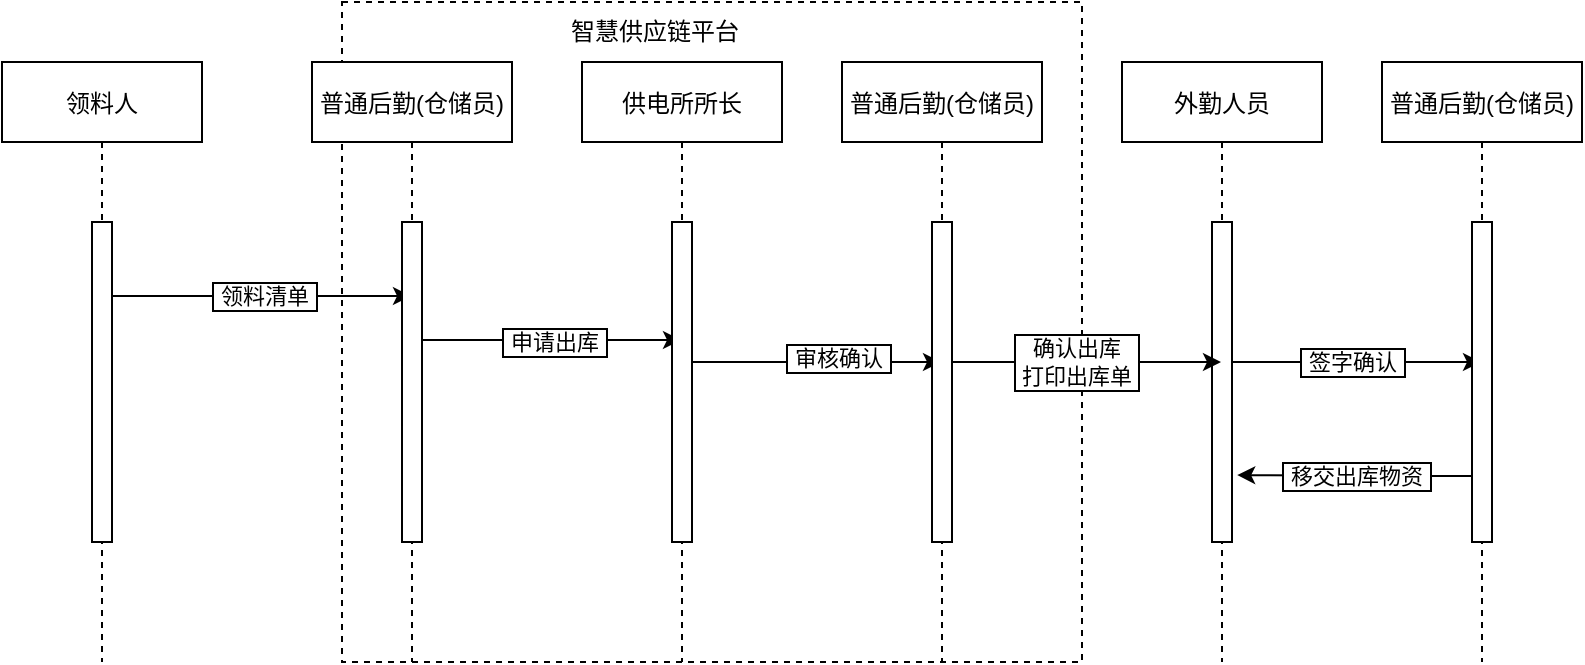 <mxfile version="17.1.0" type="github">
  <diagram id="kgpKYQtTHZ0yAKxKKP6v" name="Page-1">
    <mxGraphModel dx="1038" dy="539" grid="1" gridSize="10" guides="1" tooltips="1" connect="1" arrows="1" fold="1" page="1" pageScale="1" pageWidth="850" pageHeight="1100" math="0" shadow="0">
      <root>
        <mxCell id="0" />
        <mxCell id="1" parent="0" />
        <mxCell id="c2XQxgMK0aHP51GLpQOd-15" value="" style="group" parent="1" vertex="1" connectable="0">
          <mxGeometry x="220" y="60" width="370" height="330" as="geometry" />
        </mxCell>
        <mxCell id="c2XQxgMK0aHP51GLpQOd-16" value="" style="rounded=0;whiteSpace=wrap;html=1;dashed=1;" parent="c2XQxgMK0aHP51GLpQOd-15" vertex="1">
          <mxGeometry width="370.0" height="330" as="geometry" />
        </mxCell>
        <mxCell id="c2XQxgMK0aHP51GLpQOd-17" value="智慧供应链平台" style="text;html=1;strokeColor=none;fillColor=none;align=center;verticalAlign=middle;whiteSpace=wrap;rounded=0;dashed=1;" parent="c2XQxgMK0aHP51GLpQOd-15" vertex="1">
          <mxGeometry width="313.077" height="30" as="geometry" />
        </mxCell>
        <mxCell id="c2XQxgMK0aHP51GLpQOd-5" value="" style="edgeStyle=orthogonalEdgeStyle;rounded=0;orthogonalLoop=1;jettySize=auto;html=1;" parent="1" edge="1">
          <mxGeometry relative="1" as="geometry">
            <mxPoint x="99.5" y="207" as="sourcePoint" />
            <mxPoint x="254.5" y="207" as="targetPoint" />
          </mxGeometry>
        </mxCell>
        <mxCell id="c2XQxgMK0aHP51GLpQOd-6" value="&amp;nbsp;领料清单&amp;nbsp;" style="edgeLabel;html=1;align=center;verticalAlign=middle;resizable=0;points=[];labelBorderColor=default;" parent="c2XQxgMK0aHP51GLpQOd-5" vertex="1" connectable="0">
          <mxGeometry x="-0.235" y="-3" relative="1" as="geometry">
            <mxPoint x="22" y="-3" as="offset" />
          </mxGeometry>
        </mxCell>
        <mxCell id="3nuBFxr9cyL0pnOWT2aG-5" value="领料人" style="shape=umlLifeline;perimeter=lifelinePerimeter;container=1;collapsible=0;recursiveResize=0;rounded=0;shadow=0;strokeWidth=1;" parent="1" vertex="1">
          <mxGeometry x="50" y="90" width="100" height="300" as="geometry" />
        </mxCell>
        <mxCell id="3nuBFxr9cyL0pnOWT2aG-6" value="" style="points=[];perimeter=orthogonalPerimeter;rounded=0;shadow=0;strokeWidth=1;" parent="3nuBFxr9cyL0pnOWT2aG-5" vertex="1">
          <mxGeometry x="45" y="80" width="10" height="160" as="geometry" />
        </mxCell>
        <mxCell id="c2XQxgMK0aHP51GLpQOd-9" value="" style="edgeStyle=orthogonalEdgeStyle;rounded=0;orthogonalLoop=1;jettySize=auto;html=1;" parent="1" edge="1">
          <mxGeometry relative="1" as="geometry">
            <mxPoint x="254.5" y="229" as="sourcePoint" />
            <mxPoint x="389.5" y="229" as="targetPoint" />
          </mxGeometry>
        </mxCell>
        <mxCell id="c2XQxgMK0aHP51GLpQOd-10" value="&amp;nbsp;申请出库&amp;nbsp;" style="edgeLabel;html=1;align=center;verticalAlign=middle;resizable=0;points=[];labelBorderColor=default;" parent="c2XQxgMK0aHP51GLpQOd-9" vertex="1" connectable="0">
          <mxGeometry x="0.19" y="-1" relative="1" as="geometry">
            <mxPoint x="-9" as="offset" />
          </mxGeometry>
        </mxCell>
        <mxCell id="c2XQxgMK0aHP51GLpQOd-3" value="普通后勤(仓储员)" style="shape=umlLifeline;perimeter=lifelinePerimeter;container=1;collapsible=0;recursiveResize=0;rounded=0;shadow=0;strokeWidth=1;" parent="1" vertex="1">
          <mxGeometry x="205" y="90" width="100" height="300" as="geometry" />
        </mxCell>
        <mxCell id="c2XQxgMK0aHP51GLpQOd-4" value="" style="points=[];perimeter=orthogonalPerimeter;rounded=0;shadow=0;strokeWidth=1;" parent="c2XQxgMK0aHP51GLpQOd-3" vertex="1">
          <mxGeometry x="45" y="80" width="10" height="160" as="geometry" />
        </mxCell>
        <mxCell id="c2XQxgMK0aHP51GLpQOd-13" value="" style="edgeStyle=orthogonalEdgeStyle;rounded=0;orthogonalLoop=1;jettySize=auto;html=1;" parent="1" source="c2XQxgMK0aHP51GLpQOd-7" target="c2XQxgMK0aHP51GLpQOd-11" edge="1">
          <mxGeometry relative="1" as="geometry" />
        </mxCell>
        <mxCell id="c2XQxgMK0aHP51GLpQOd-14" value="&amp;nbsp;审核确认&amp;nbsp;" style="edgeLabel;html=1;align=center;verticalAlign=middle;resizable=0;points=[];labelBorderColor=default;" parent="c2XQxgMK0aHP51GLpQOd-13" vertex="1" connectable="0">
          <mxGeometry x="0.311" y="2" relative="1" as="geometry">
            <mxPoint as="offset" />
          </mxGeometry>
        </mxCell>
        <mxCell id="c2XQxgMK0aHP51GLpQOd-7" value="供电所所长" style="shape=umlLifeline;perimeter=lifelinePerimeter;container=1;collapsible=0;recursiveResize=0;rounded=0;shadow=0;strokeWidth=1;" parent="1" vertex="1">
          <mxGeometry x="340" y="90" width="100" height="300" as="geometry" />
        </mxCell>
        <mxCell id="c2XQxgMK0aHP51GLpQOd-8" value="" style="points=[];perimeter=orthogonalPerimeter;rounded=0;shadow=0;strokeWidth=1;" parent="c2XQxgMK0aHP51GLpQOd-7" vertex="1">
          <mxGeometry x="45" y="80" width="10" height="160" as="geometry" />
        </mxCell>
        <mxCell id="c2XQxgMK0aHP51GLpQOd-11" value="普通后勤(仓储员)" style="shape=umlLifeline;perimeter=lifelinePerimeter;container=1;collapsible=0;recursiveResize=0;rounded=0;shadow=0;strokeWidth=1;" parent="1" vertex="1">
          <mxGeometry x="470" y="90" width="100" height="300" as="geometry" />
        </mxCell>
        <mxCell id="c2XQxgMK0aHP51GLpQOd-12" value="" style="points=[];perimeter=orthogonalPerimeter;rounded=0;shadow=0;strokeWidth=1;" parent="c2XQxgMK0aHP51GLpQOd-11" vertex="1">
          <mxGeometry x="45" y="80" width="10" height="160" as="geometry" />
        </mxCell>
        <mxCell id="zFgI9-fbcwyWUuV6etYy-3" value="&amp;nbsp;签字确认&amp;nbsp;" style="edgeStyle=orthogonalEdgeStyle;rounded=0;orthogonalLoop=1;jettySize=auto;html=1;labelBorderColor=default;" edge="1" parent="1" source="2hFVGvoKUABZpyY9VB4k-7" target="zFgI9-fbcwyWUuV6etYy-1">
          <mxGeometry relative="1" as="geometry" />
        </mxCell>
        <mxCell id="2hFVGvoKUABZpyY9VB4k-7" value="外勤人员" style="shape=umlLifeline;perimeter=lifelinePerimeter;container=1;collapsible=0;recursiveResize=0;rounded=0;shadow=0;strokeWidth=1;" parent="1" vertex="1">
          <mxGeometry x="610" y="90" width="100" height="300" as="geometry" />
        </mxCell>
        <mxCell id="2hFVGvoKUABZpyY9VB4k-8" value="" style="points=[];perimeter=orthogonalPerimeter;rounded=0;shadow=0;strokeWidth=1;" parent="2hFVGvoKUABZpyY9VB4k-7" vertex="1">
          <mxGeometry x="45" y="80" width="10" height="160" as="geometry" />
        </mxCell>
        <mxCell id="2hFVGvoKUABZpyY9VB4k-13" value="&lt;span style=&quot;color: rgb(0 , 0 , 0) ; font-family: &amp;#34;helvetica&amp;#34; ; font-size: 11px ; font-style: normal ; font-weight: 400 ; letter-spacing: normal ; text-align: center ; text-indent: 0px ; text-transform: none ; word-spacing: 0px ; background-color: rgb(255 , 255 , 255) ; display: inline ; float: none&quot;&gt;确认出库&lt;/span&gt;&lt;br style=&quot;color: rgb(0 , 0 , 0) ; font-family: &amp;#34;helvetica&amp;#34; ; font-size: 11px ; font-style: normal ; font-weight: 400 ; letter-spacing: normal ; text-align: center ; text-indent: 0px ; text-transform: none ; word-spacing: 0px&quot;&gt;&lt;span style=&quot;color: rgb(0 , 0 , 0) ; font-family: &amp;#34;helvetica&amp;#34; ; font-size: 11px ; font-style: normal ; font-weight: 400 ; letter-spacing: normal ; text-align: center ; text-indent: 0px ; text-transform: none ; word-spacing: 0px ; background-color: rgb(255 , 255 , 255) ; display: inline ; float: none&quot;&gt;&amp;nbsp;打印出库单&amp;nbsp;&lt;/span&gt;" style="edgeStyle=orthogonalEdgeStyle;rounded=0;orthogonalLoop=1;jettySize=auto;html=1;labelBorderColor=default;" parent="1" source="c2XQxgMK0aHP51GLpQOd-12" target="2hFVGvoKUABZpyY9VB4k-7" edge="1">
          <mxGeometry x="-0.088" relative="1" as="geometry">
            <Array as="points">
              <mxPoint x="560" y="240" />
              <mxPoint x="560" y="240" />
            </Array>
            <mxPoint as="offset" />
          </mxGeometry>
        </mxCell>
        <mxCell id="zFgI9-fbcwyWUuV6etYy-1" value="普通后勤(仓储员)" style="shape=umlLifeline;perimeter=lifelinePerimeter;container=1;collapsible=0;recursiveResize=0;rounded=0;shadow=0;strokeWidth=1;" vertex="1" parent="1">
          <mxGeometry x="740" y="90" width="100" height="300" as="geometry" />
        </mxCell>
        <mxCell id="zFgI9-fbcwyWUuV6etYy-2" value="" style="points=[];perimeter=orthogonalPerimeter;rounded=0;shadow=0;strokeWidth=1;" vertex="1" parent="zFgI9-fbcwyWUuV6etYy-1">
          <mxGeometry x="45" y="80" width="10" height="160" as="geometry" />
        </mxCell>
        <mxCell id="zFgI9-fbcwyWUuV6etYy-4" value="&amp;nbsp;移交出库物资&amp;nbsp;" style="edgeStyle=orthogonalEdgeStyle;rounded=0;orthogonalLoop=1;jettySize=auto;html=1;entryX=1.26;entryY=0.791;entryDx=0;entryDy=0;entryPerimeter=0;labelBorderColor=default;" edge="1" parent="1" source="zFgI9-fbcwyWUuV6etYy-2" target="2hFVGvoKUABZpyY9VB4k-8">
          <mxGeometry relative="1" as="geometry">
            <Array as="points">
              <mxPoint x="760" y="297" />
              <mxPoint x="760" y="297" />
            </Array>
          </mxGeometry>
        </mxCell>
      </root>
    </mxGraphModel>
  </diagram>
</mxfile>
